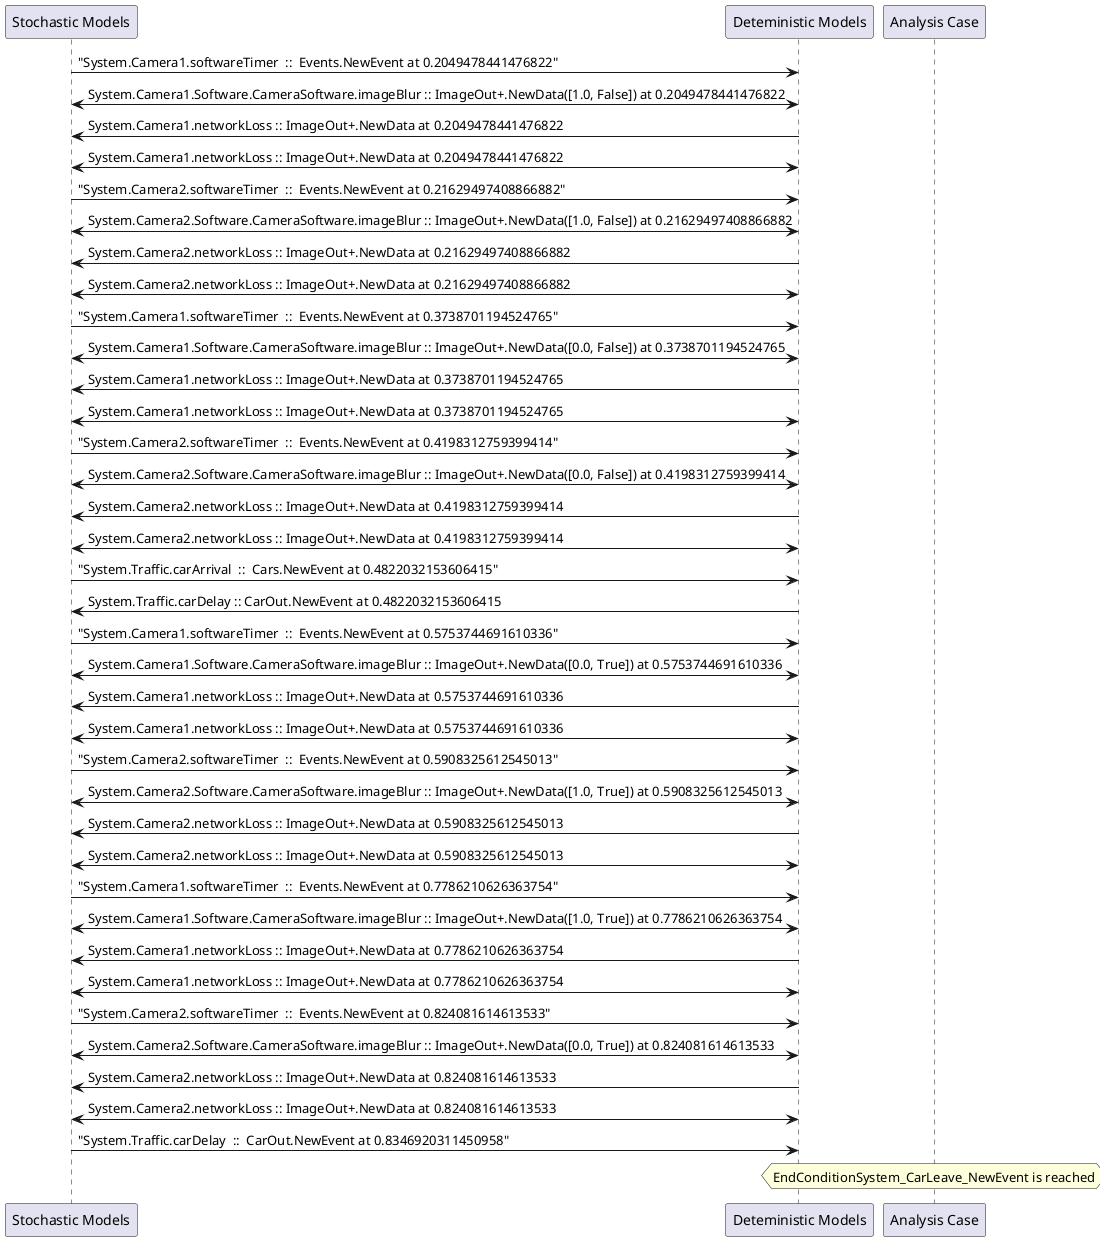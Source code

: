 
	@startuml
	participant "Stochastic Models" as stochmodel
	participant "Deteministic Models" as detmodel
	participant "Analysis Case" as analysis
	{19559_stop} stochmodel -> detmodel : "System.Camera1.softwareTimer  ::  Events.NewEvent at 0.2049478441476822"
detmodel <-> stochmodel : System.Camera1.Software.CameraSoftware.imageBlur :: ImageOut+.NewData([1.0, False]) at 0.2049478441476822
detmodel -> stochmodel : System.Camera1.networkLoss :: ImageOut+.NewData at 0.2049478441476822
detmodel <-> stochmodel : System.Camera1.networkLoss :: ImageOut+.NewData at 0.2049478441476822
{19574_stop} stochmodel -> detmodel : "System.Camera2.softwareTimer  ::  Events.NewEvent at 0.21629497408866882"
detmodel <-> stochmodel : System.Camera2.Software.CameraSoftware.imageBlur :: ImageOut+.NewData([1.0, False]) at 0.21629497408866882
detmodel -> stochmodel : System.Camera2.networkLoss :: ImageOut+.NewData at 0.21629497408866882
detmodel <-> stochmodel : System.Camera2.networkLoss :: ImageOut+.NewData at 0.21629497408866882
{19560_stop} stochmodel -> detmodel : "System.Camera1.softwareTimer  ::  Events.NewEvent at 0.3738701194524765"
detmodel <-> stochmodel : System.Camera1.Software.CameraSoftware.imageBlur :: ImageOut+.NewData([0.0, False]) at 0.3738701194524765
detmodel -> stochmodel : System.Camera1.networkLoss :: ImageOut+.NewData at 0.3738701194524765
detmodel <-> stochmodel : System.Camera1.networkLoss :: ImageOut+.NewData at 0.3738701194524765
{19575_stop} stochmodel -> detmodel : "System.Camera2.softwareTimer  ::  Events.NewEvent at 0.4198312759399414"
detmodel <-> stochmodel : System.Camera2.Software.CameraSoftware.imageBlur :: ImageOut+.NewData([0.0, False]) at 0.4198312759399414
detmodel -> stochmodel : System.Camera2.networkLoss :: ImageOut+.NewData at 0.4198312759399414
detmodel <-> stochmodel : System.Camera2.networkLoss :: ImageOut+.NewData at 0.4198312759399414
{19589_stop} stochmodel -> detmodel : "System.Traffic.carArrival  ::  Cars.NewEvent at 0.4822032153606415"
{19597_start} detmodel -> stochmodel : System.Traffic.carDelay :: CarOut.NewEvent at 0.4822032153606415
{19561_stop} stochmodel -> detmodel : "System.Camera1.softwareTimer  ::  Events.NewEvent at 0.5753744691610336"
detmodel <-> stochmodel : System.Camera1.Software.CameraSoftware.imageBlur :: ImageOut+.NewData([0.0, True]) at 0.5753744691610336
detmodel -> stochmodel : System.Camera1.networkLoss :: ImageOut+.NewData at 0.5753744691610336
detmodel <-> stochmodel : System.Camera1.networkLoss :: ImageOut+.NewData at 0.5753744691610336
{19576_stop} stochmodel -> detmodel : "System.Camera2.softwareTimer  ::  Events.NewEvent at 0.5908325612545013"
detmodel <-> stochmodel : System.Camera2.Software.CameraSoftware.imageBlur :: ImageOut+.NewData([1.0, True]) at 0.5908325612545013
detmodel -> stochmodel : System.Camera2.networkLoss :: ImageOut+.NewData at 0.5908325612545013
detmodel <-> stochmodel : System.Camera2.networkLoss :: ImageOut+.NewData at 0.5908325612545013
{19562_stop} stochmodel -> detmodel : "System.Camera1.softwareTimer  ::  Events.NewEvent at 0.7786210626363754"
detmodel <-> stochmodel : System.Camera1.Software.CameraSoftware.imageBlur :: ImageOut+.NewData([1.0, True]) at 0.7786210626363754
detmodel -> stochmodel : System.Camera1.networkLoss :: ImageOut+.NewData at 0.7786210626363754
detmodel <-> stochmodel : System.Camera1.networkLoss :: ImageOut+.NewData at 0.7786210626363754
{19577_stop} stochmodel -> detmodel : "System.Camera2.softwareTimer  ::  Events.NewEvent at 0.824081614613533"
detmodel <-> stochmodel : System.Camera2.Software.CameraSoftware.imageBlur :: ImageOut+.NewData([0.0, True]) at 0.824081614613533
detmodel -> stochmodel : System.Camera2.networkLoss :: ImageOut+.NewData at 0.824081614613533
detmodel <-> stochmodel : System.Camera2.networkLoss :: ImageOut+.NewData at 0.824081614613533
{19597_stop} stochmodel -> detmodel : "System.Traffic.carDelay  ::  CarOut.NewEvent at 0.8346920311450958"
{19597_start} <-> {19597_stop} : delay
hnote over analysis 
EndConditionSystem_CarLeave_NewEvent is reached
endnote
@enduml